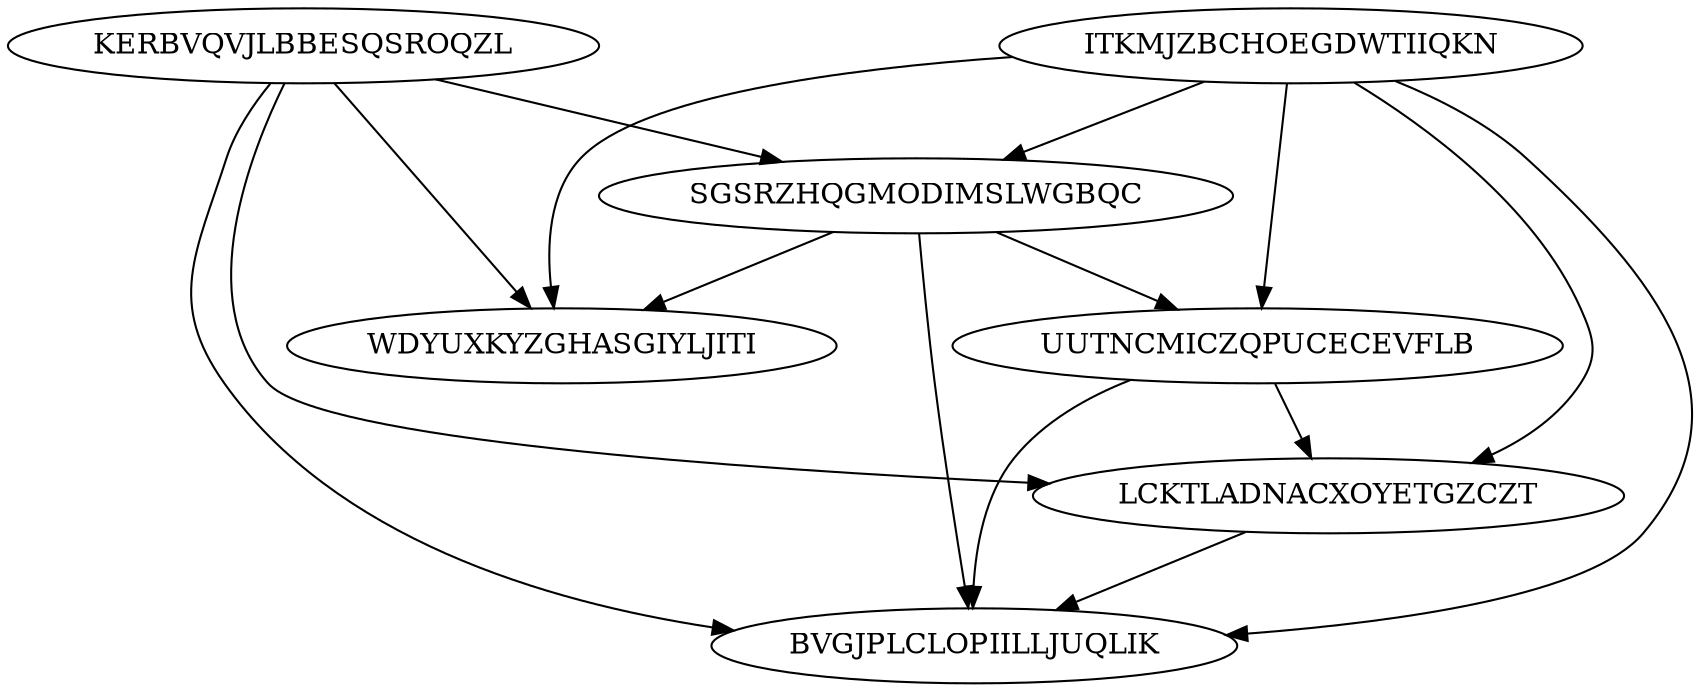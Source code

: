 digraph "N7M15" {
	KERBVQVJLBBESQSROQZL			[Weight=17, Start=0, Processor=1];
	ITKMJZBCHOEGDWTIIQKN			[Weight=13, Start=0, Processor=2];
	SGSRZHQGMODIMSLWGBQC			[Weight=17, Start=28, Processor=1];
	UUTNCMICZQPUCECEVFLB			[Weight=19, Start=45, Processor=1];
	LCKTLADNACXOYETGZCZT			[Weight=18, Start=64, Processor=1];
	BVGJPLCLOPIILLJUQLIK			[Weight=15, Start=82, Processor=1];
	WDYUXKYZGHASGIYLJITI			[Weight=13, Start=65, Processor=2];
	SGSRZHQGMODIMSLWGBQC -> UUTNCMICZQPUCECEVFLB		[Weight=20];
	KERBVQVJLBBESQSROQZL -> LCKTLADNACXOYETGZCZT		[Weight=19];
	UUTNCMICZQPUCECEVFLB -> BVGJPLCLOPIILLJUQLIK		[Weight=16];
	LCKTLADNACXOYETGZCZT -> BVGJPLCLOPIILLJUQLIK		[Weight=16];
	ITKMJZBCHOEGDWTIIQKN -> SGSRZHQGMODIMSLWGBQC		[Weight=15];
	SGSRZHQGMODIMSLWGBQC -> BVGJPLCLOPIILLJUQLIK		[Weight=13];
	SGSRZHQGMODIMSLWGBQC -> WDYUXKYZGHASGIYLJITI		[Weight=20];
	ITKMJZBCHOEGDWTIIQKN -> WDYUXKYZGHASGIYLJITI		[Weight=10];
	ITKMJZBCHOEGDWTIIQKN -> UUTNCMICZQPUCECEVFLB		[Weight=19];
	ITKMJZBCHOEGDWTIIQKN -> LCKTLADNACXOYETGZCZT		[Weight=14];
	KERBVQVJLBBESQSROQZL -> BVGJPLCLOPIILLJUQLIK		[Weight=18];
	KERBVQVJLBBESQSROQZL -> SGSRZHQGMODIMSLWGBQC		[Weight=19];
	UUTNCMICZQPUCECEVFLB -> LCKTLADNACXOYETGZCZT		[Weight=19];
	ITKMJZBCHOEGDWTIIQKN -> BVGJPLCLOPIILLJUQLIK		[Weight=10];
	KERBVQVJLBBESQSROQZL -> WDYUXKYZGHASGIYLJITI		[Weight=16];
}
